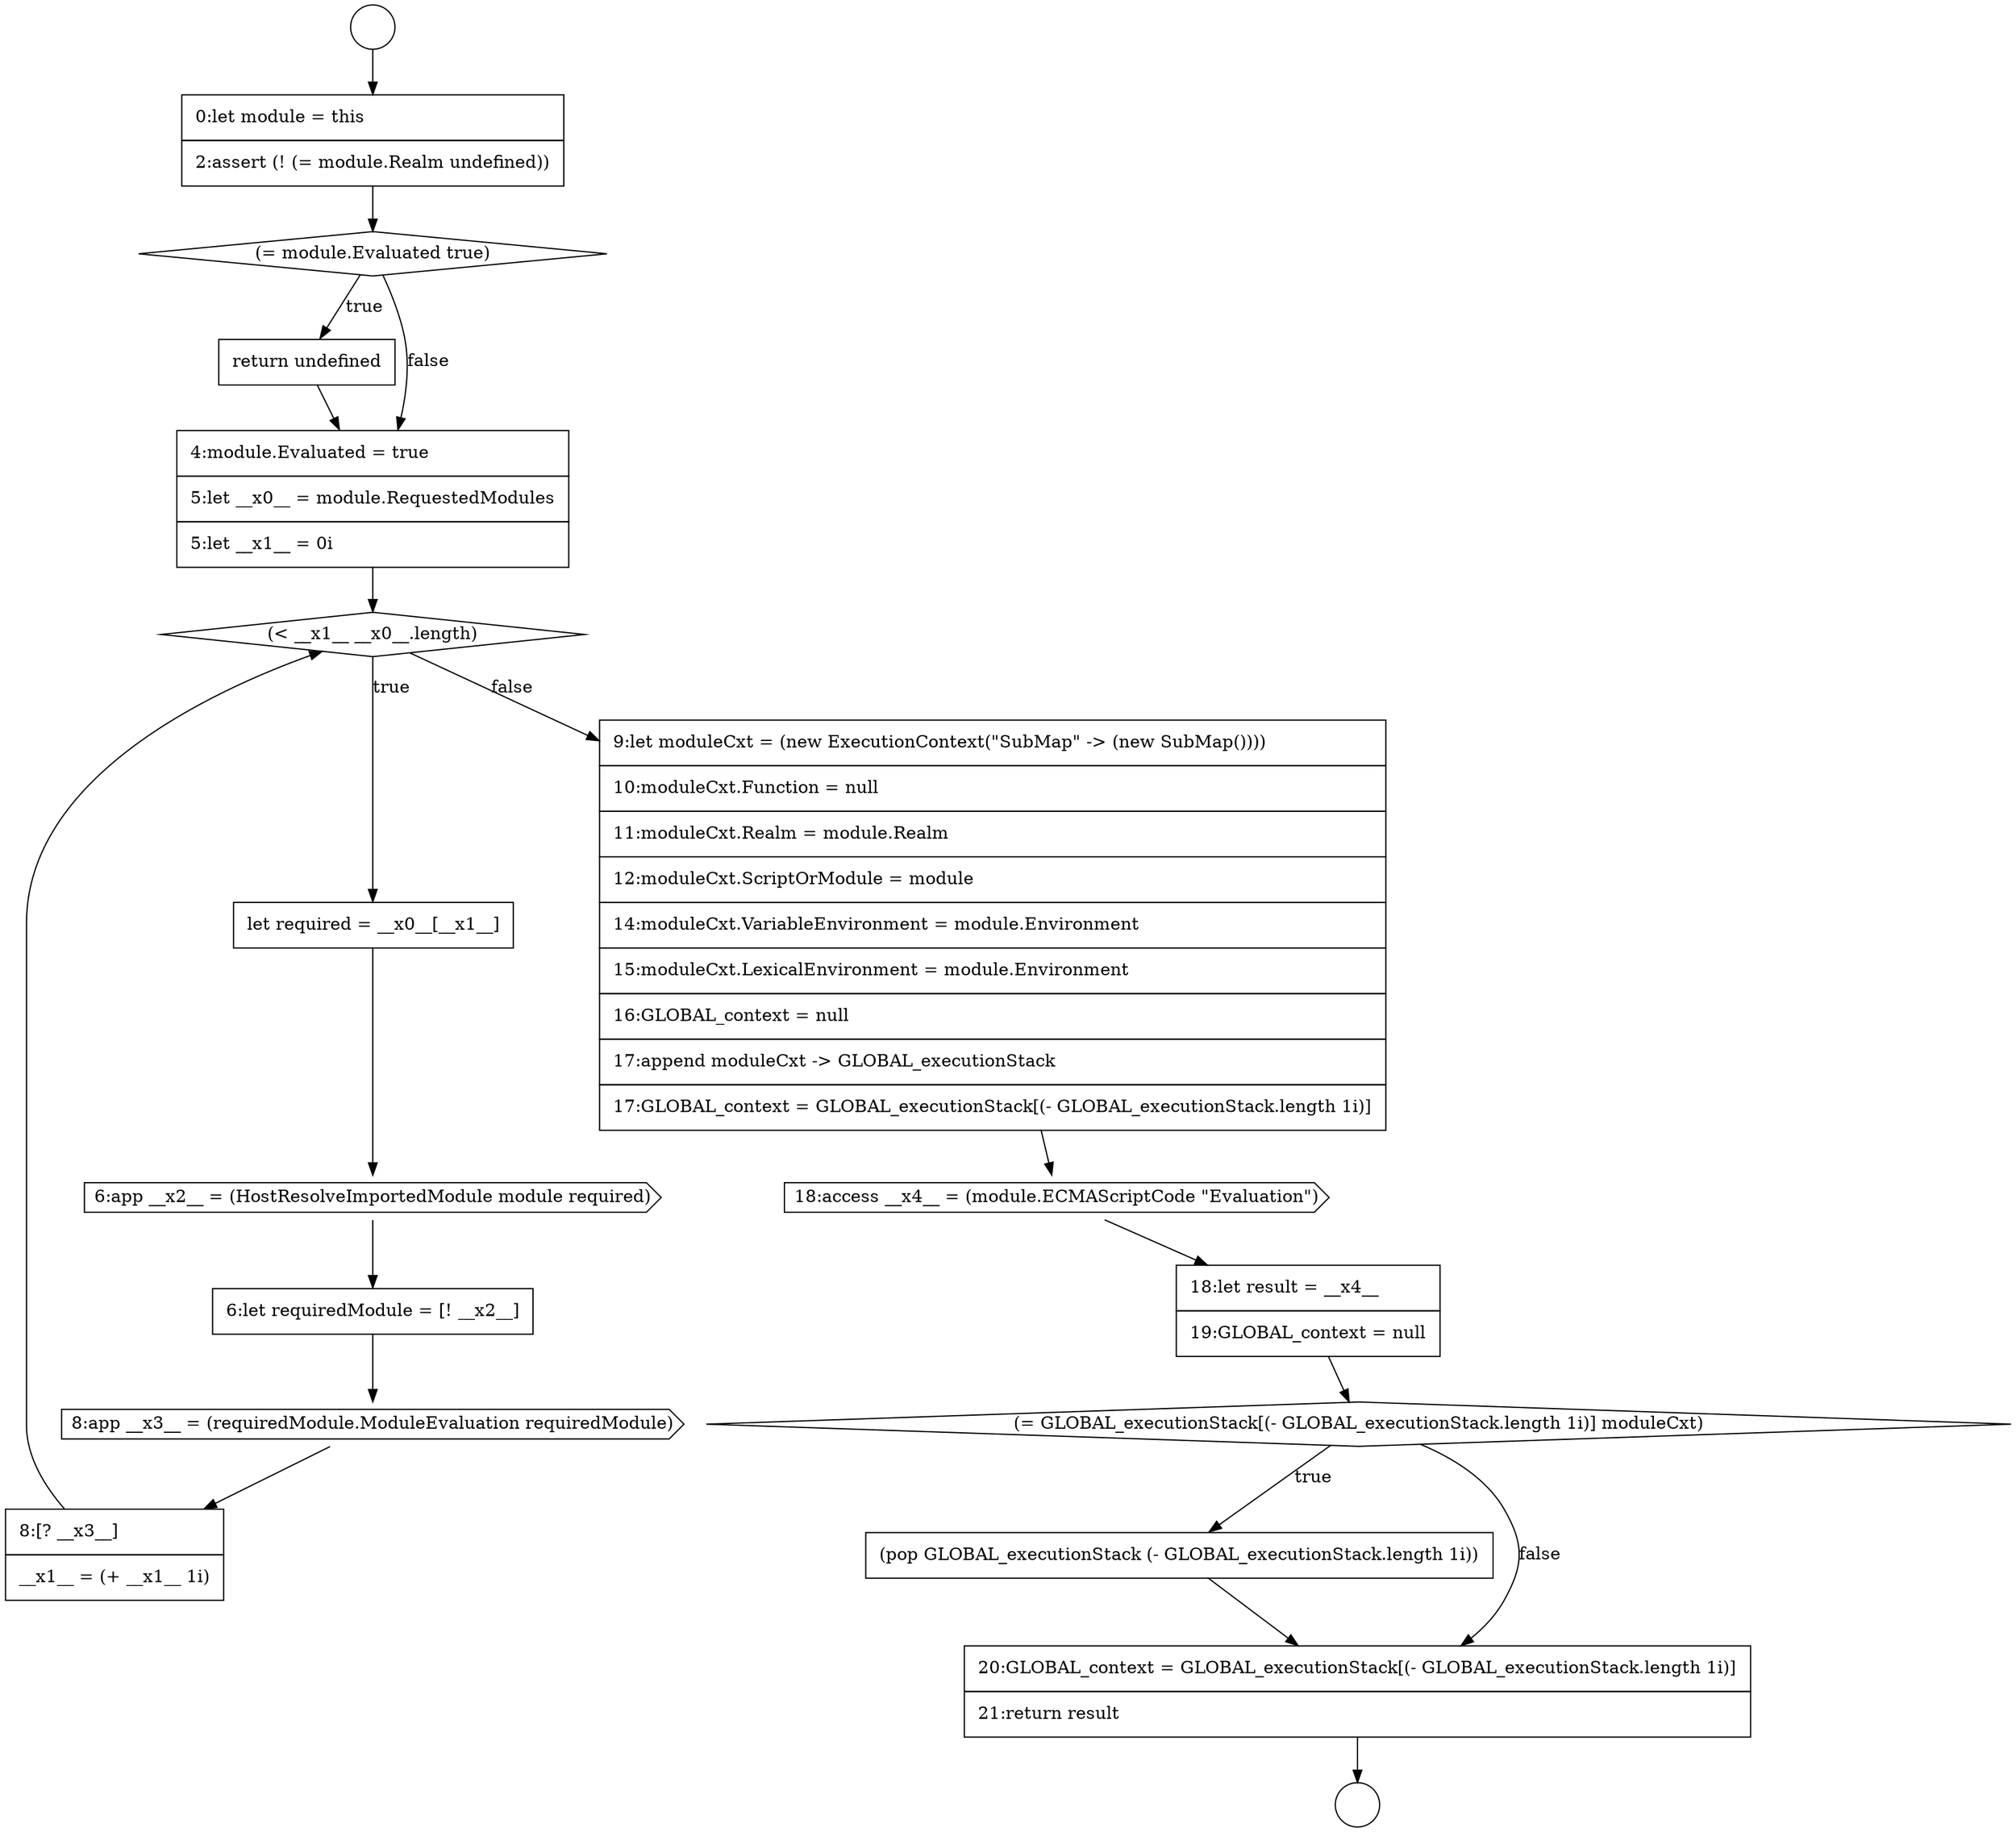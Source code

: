 digraph {
  node9818 [shape=none, margin=0, label=<<font color="black">
    <table border="0" cellborder="1" cellspacing="0" cellpadding="10">
      <tr><td align="left">return undefined</td></tr>
    </table>
  </font>> color="black" fillcolor="white" style=filled]
  node9828 [shape=none, margin=0, label=<<font color="black">
    <table border="0" cellborder="1" cellspacing="0" cellpadding="10">
      <tr><td align="left">18:let result = __x4__</td></tr>
      <tr><td align="left">19:GLOBAL_context = null</td></tr>
    </table>
  </font>> color="black" fillcolor="white" style=filled]
  node9822 [shape=cds, label=<<font color="black">6:app __x2__ = (HostResolveImportedModule module required)</font>> color="black" fillcolor="white" style=filled]
  node9817 [shape=diamond, label=<<font color="black">(= module.Evaluated true)</font>> color="black" fillcolor="white" style=filled]
  node9829 [shape=diamond, label=<<font color="black">(= GLOBAL_executionStack[(- GLOBAL_executionStack.length 1i)] moduleCxt)</font>> color="black" fillcolor="white" style=filled]
  node9814 [shape=circle label=" " color="black" fillcolor="white" style=filled]
  node9825 [shape=none, margin=0, label=<<font color="black">
    <table border="0" cellborder="1" cellspacing="0" cellpadding="10">
      <tr><td align="left">8:[? __x3__]</td></tr>
      <tr><td align="left">__x1__ = (+ __x1__ 1i)</td></tr>
    </table>
  </font>> color="black" fillcolor="white" style=filled]
  node9821 [shape=none, margin=0, label=<<font color="black">
    <table border="0" cellborder="1" cellspacing="0" cellpadding="10">
      <tr><td align="left">let required = __x0__[__x1__]</td></tr>
    </table>
  </font>> color="black" fillcolor="white" style=filled]
  node9820 [shape=diamond, label=<<font color="black">(&lt; __x1__ __x0__.length)</font>> color="black" fillcolor="white" style=filled]
  node9830 [shape=none, margin=0, label=<<font color="black">
    <table border="0" cellborder="1" cellspacing="0" cellpadding="10">
      <tr><td align="left">(pop GLOBAL_executionStack (- GLOBAL_executionStack.length 1i))</td></tr>
    </table>
  </font>> color="black" fillcolor="white" style=filled]
  node9826 [shape=none, margin=0, label=<<font color="black">
    <table border="0" cellborder="1" cellspacing="0" cellpadding="10">
      <tr><td align="left">9:let moduleCxt = (new ExecutionContext(&quot;SubMap&quot; -&gt; (new SubMap())))</td></tr>
      <tr><td align="left">10:moduleCxt.Function = null</td></tr>
      <tr><td align="left">11:moduleCxt.Realm = module.Realm</td></tr>
      <tr><td align="left">12:moduleCxt.ScriptOrModule = module</td></tr>
      <tr><td align="left">14:moduleCxt.VariableEnvironment = module.Environment</td></tr>
      <tr><td align="left">15:moduleCxt.LexicalEnvironment = module.Environment</td></tr>
      <tr><td align="left">16:GLOBAL_context = null</td></tr>
      <tr><td align="left">17:append moduleCxt -&gt; GLOBAL_executionStack</td></tr>
      <tr><td align="left">17:GLOBAL_context = GLOBAL_executionStack[(- GLOBAL_executionStack.length 1i)]</td></tr>
    </table>
  </font>> color="black" fillcolor="white" style=filled]
  node9815 [shape=circle label=" " color="black" fillcolor="white" style=filled]
  node9819 [shape=none, margin=0, label=<<font color="black">
    <table border="0" cellborder="1" cellspacing="0" cellpadding="10">
      <tr><td align="left">4:module.Evaluated = true</td></tr>
      <tr><td align="left">5:let __x0__ = module.RequestedModules</td></tr>
      <tr><td align="left">5:let __x1__ = 0i</td></tr>
    </table>
  </font>> color="black" fillcolor="white" style=filled]
  node9824 [shape=cds, label=<<font color="black">8:app __x3__ = (requiredModule.ModuleEvaluation requiredModule)</font>> color="black" fillcolor="white" style=filled]
  node9823 [shape=none, margin=0, label=<<font color="black">
    <table border="0" cellborder="1" cellspacing="0" cellpadding="10">
      <tr><td align="left">6:let requiredModule = [! __x2__]</td></tr>
    </table>
  </font>> color="black" fillcolor="white" style=filled]
  node9827 [shape=cds, label=<<font color="black">18:access __x4__ = (module.ECMAScriptCode &quot;Evaluation&quot;)</font>> color="black" fillcolor="white" style=filled]
  node9816 [shape=none, margin=0, label=<<font color="black">
    <table border="0" cellborder="1" cellspacing="0" cellpadding="10">
      <tr><td align="left">0:let module = this</td></tr>
      <tr><td align="left">2:assert (! (= module.Realm undefined))</td></tr>
    </table>
  </font>> color="black" fillcolor="white" style=filled]
  node9831 [shape=none, margin=0, label=<<font color="black">
    <table border="0" cellborder="1" cellspacing="0" cellpadding="10">
      <tr><td align="left">20:GLOBAL_context = GLOBAL_executionStack[(- GLOBAL_executionStack.length 1i)]</td></tr>
      <tr><td align="left">21:return result</td></tr>
    </table>
  </font>> color="black" fillcolor="white" style=filled]
  node9819 -> node9820 [ color="black"]
  node9823 -> node9824 [ color="black"]
  node9820 -> node9821 [label=<<font color="black">true</font>> color="black"]
  node9820 -> node9826 [label=<<font color="black">false</font>> color="black"]
  node9821 -> node9822 [ color="black"]
  node9828 -> node9829 [ color="black"]
  node9830 -> node9831 [ color="black"]
  node9826 -> node9827 [ color="black"]
  node9818 -> node9819 [ color="black"]
  node9831 -> node9815 [ color="black"]
  node9814 -> node9816 [ color="black"]
  node9816 -> node9817 [ color="black"]
  node9829 -> node9830 [label=<<font color="black">true</font>> color="black"]
  node9829 -> node9831 [label=<<font color="black">false</font>> color="black"]
  node9822 -> node9823 [ color="black"]
  node9825 -> node9820 [ color="black"]
  node9824 -> node9825 [ color="black"]
  node9817 -> node9818 [label=<<font color="black">true</font>> color="black"]
  node9817 -> node9819 [label=<<font color="black">false</font>> color="black"]
  node9827 -> node9828 [ color="black"]
}
